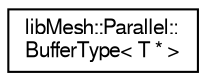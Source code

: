 digraph "Graphical Class Hierarchy"
{
  edge [fontname="FreeSans",fontsize="10",labelfontname="FreeSans",labelfontsize="10"];
  node [fontname="FreeSans",fontsize="10",shape=record];
  rankdir="LR";
  Node1 [label="libMesh::Parallel::\lBufferType\< T * \>",height=0.2,width=0.4,color="black", fillcolor="white", style="filled",URL="$structlibMesh_1_1Parallel_1_1BufferType_3_01T_01_5_01_4.html"];
}
